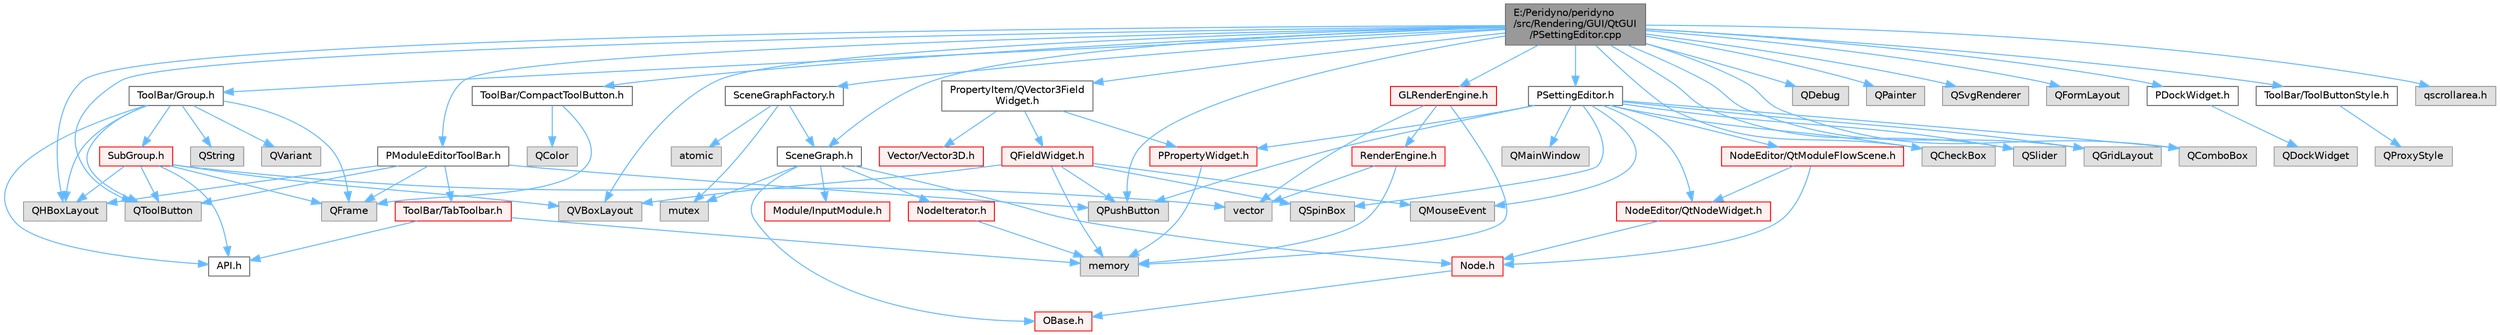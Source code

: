 digraph "E:/Peridyno/peridyno/src/Rendering/GUI/QtGUI/PSettingEditor.cpp"
{
 // LATEX_PDF_SIZE
  bgcolor="transparent";
  edge [fontname=Helvetica,fontsize=10,labelfontname=Helvetica,labelfontsize=10];
  node [fontname=Helvetica,fontsize=10,shape=box,height=0.2,width=0.4];
  Node1 [id="Node000001",label="E:/Peridyno/peridyno\l/src/Rendering/GUI/QtGUI\l/PSettingEditor.cpp",height=0.2,width=0.4,color="gray40", fillcolor="grey60", style="filled", fontcolor="black",tooltip=" "];
  Node1 -> Node2 [id="edge1_Node000001_Node000002",color="steelblue1",style="solid",tooltip=" "];
  Node2 [id="Node000002",label="PSettingEditor.h",height=0.2,width=0.4,color="grey40", fillcolor="white", style="filled",URL="$_p_setting_editor_8h.html",tooltip=" "];
  Node2 -> Node3 [id="edge2_Node000002_Node000003",color="steelblue1",style="solid",tooltip=" "];
  Node3 [id="Node000003",label="QMainWindow",height=0.2,width=0.4,color="grey60", fillcolor="#E0E0E0", style="filled",tooltip=" "];
  Node2 -> Node4 [id="edge3_Node000002_Node000004",color="steelblue1",style="solid",tooltip=" "];
  Node4 [id="Node000004",label="QMouseEvent",height=0.2,width=0.4,color="grey60", fillcolor="#E0E0E0", style="filled",tooltip=" "];
  Node2 -> Node5 [id="edge4_Node000002_Node000005",color="steelblue1",style="solid",tooltip=" "];
  Node5 [id="Node000005",label="QCheckBox",height=0.2,width=0.4,color="grey60", fillcolor="#E0E0E0", style="filled",tooltip=" "];
  Node2 -> Node6 [id="edge5_Node000002_Node000006",color="steelblue1",style="solid",tooltip=" "];
  Node6 [id="Node000006",label="QSlider",height=0.2,width=0.4,color="grey60", fillcolor="#E0E0E0", style="filled",tooltip=" "];
  Node2 -> Node7 [id="edge6_Node000002_Node000007",color="steelblue1",style="solid",tooltip=" "];
  Node7 [id="Node000007",label="QPushButton",height=0.2,width=0.4,color="grey60", fillcolor="#E0E0E0", style="filled",tooltip=" "];
  Node2 -> Node8 [id="edge7_Node000002_Node000008",color="steelblue1",style="solid",tooltip=" "];
  Node8 [id="Node000008",label="QGridLayout",height=0.2,width=0.4,color="grey60", fillcolor="#E0E0E0", style="filled",tooltip=" "];
  Node2 -> Node9 [id="edge8_Node000002_Node000009",color="steelblue1",style="solid",tooltip=" "];
  Node9 [id="Node000009",label="QComboBox",height=0.2,width=0.4,color="grey60", fillcolor="#E0E0E0", style="filled",tooltip=" "];
  Node2 -> Node10 [id="edge9_Node000002_Node000010",color="steelblue1",style="solid",tooltip=" "];
  Node10 [id="Node000010",label="QSpinBox",height=0.2,width=0.4,color="grey60", fillcolor="#E0E0E0", style="filled",tooltip=" "];
  Node2 -> Node11 [id="edge10_Node000002_Node000011",color="steelblue1",style="solid",tooltip=" "];
  Node11 [id="Node000011",label="NodeEditor/QtNodeWidget.h",height=0.2,width=0.4,color="red", fillcolor="#FFF0F0", style="filled",URL="$_qt_node_widget_8h.html",tooltip=" "];
  Node11 -> Node16 [id="edge11_Node000011_Node000016",color="steelblue1",style="solid",tooltip=" "];
  Node16 [id="Node000016",label="Node.h",height=0.2,width=0.4,color="red", fillcolor="#FFF0F0", style="filled",URL="$_node_8h.html",tooltip=" "];
  Node16 -> Node17 [id="edge12_Node000016_Node000017",color="steelblue1",style="solid",tooltip=" "];
  Node17 [id="Node000017",label="OBase.h",height=0.2,width=0.4,color="red", fillcolor="#FFF0F0", style="filled",URL="$_o_base_8h.html",tooltip=" "];
  Node2 -> Node112 [id="edge13_Node000002_Node000112",color="steelblue1",style="solid",tooltip=" "];
  Node112 [id="Node000112",label="NodeEditor/QtModuleFlowScene.h",height=0.2,width=0.4,color="red", fillcolor="#FFF0F0", style="filled",URL="$_qt_module_flow_scene_8h.html",tooltip=" "];
  Node112 -> Node16 [id="edge14_Node000112_Node000016",color="steelblue1",style="solid",tooltip=" "];
  Node112 -> Node11 [id="edge15_Node000112_Node000011",color="steelblue1",style="solid",tooltip=" "];
  Node2 -> Node114 [id="edge16_Node000002_Node000114",color="steelblue1",style="solid",tooltip=" "];
  Node114 [id="Node000114",label="PPropertyWidget.h",height=0.2,width=0.4,color="red", fillcolor="#FFF0F0", style="filled",URL="$_p_property_widget_8h.html",tooltip=" "];
  Node114 -> Node35 [id="edge17_Node000114_Node000035",color="steelblue1",style="solid",tooltip=" "];
  Node35 [id="Node000035",label="memory",height=0.2,width=0.4,color="grey60", fillcolor="#E0E0E0", style="filled",tooltip=" "];
  Node1 -> Node116 [id="edge18_Node000001_Node000116",color="steelblue1",style="solid",tooltip=" "];
  Node116 [id="Node000116",label="QHBoxLayout",height=0.2,width=0.4,color="grey60", fillcolor="#E0E0E0", style="filled",tooltip=" "];
  Node1 -> Node117 [id="edge19_Node000001_Node000117",color="steelblue1",style="solid",tooltip=" "];
  Node117 [id="Node000117",label="QDebug",height=0.2,width=0.4,color="grey60", fillcolor="#E0E0E0", style="filled",tooltip=" "];
  Node1 -> Node118 [id="edge20_Node000001_Node000118",color="steelblue1",style="solid",tooltip=" "];
  Node118 [id="Node000118",label="QVBoxLayout",height=0.2,width=0.4,color="grey60", fillcolor="#E0E0E0", style="filled",tooltip=" "];
  Node1 -> Node119 [id="edge21_Node000001_Node000119",color="steelblue1",style="solid",tooltip=" "];
  Node119 [id="Node000119",label="QPainter",height=0.2,width=0.4,color="grey60", fillcolor="#E0E0E0", style="filled",tooltip=" "];
  Node1 -> Node7 [id="edge22_Node000001_Node000007",color="steelblue1",style="solid",tooltip=" "];
  Node1 -> Node120 [id="edge23_Node000001_Node000120",color="steelblue1",style="solid",tooltip=" "];
  Node120 [id="Node000120",label="QToolButton",height=0.2,width=0.4,color="grey60", fillcolor="#E0E0E0", style="filled",tooltip=" "];
  Node1 -> Node121 [id="edge24_Node000001_Node000121",color="steelblue1",style="solid",tooltip=" "];
  Node121 [id="Node000121",label="QSvgRenderer",height=0.2,width=0.4,color="grey60", fillcolor="#E0E0E0", style="filled",tooltip=" "];
  Node1 -> Node8 [id="edge25_Node000001_Node000008",color="steelblue1",style="solid",tooltip=" "];
  Node1 -> Node122 [id="edge26_Node000001_Node000122",color="steelblue1",style="solid",tooltip=" "];
  Node122 [id="Node000122",label="QFormLayout",height=0.2,width=0.4,color="grey60", fillcolor="#E0E0E0", style="filled",tooltip=" "];
  Node1 -> Node9 [id="edge27_Node000001_Node000009",color="steelblue1",style="solid",tooltip=" "];
  Node1 -> Node5 [id="edge28_Node000001_Node000005",color="steelblue1",style="solid",tooltip=" "];
  Node1 -> Node6 [id="edge29_Node000001_Node000006",color="steelblue1",style="solid",tooltip=" "];
  Node1 -> Node123 [id="edge30_Node000001_Node000123",color="steelblue1",style="solid",tooltip=" "];
  Node123 [id="Node000123",label="PDockWidget.h",height=0.2,width=0.4,color="grey40", fillcolor="white", style="filled",URL="$_p_dock_widget_8h.html",tooltip=" "];
  Node123 -> Node124 [id="edge31_Node000123_Node000124",color="steelblue1",style="solid",tooltip=" "];
  Node124 [id="Node000124",label="QDockWidget",height=0.2,width=0.4,color="grey60", fillcolor="#E0E0E0", style="filled",tooltip=" "];
  Node1 -> Node125 [id="edge32_Node000001_Node000125",color="steelblue1",style="solid",tooltip=" "];
  Node125 [id="Node000125",label="PModuleEditorToolBar.h",height=0.2,width=0.4,color="grey40", fillcolor="white", style="filled",URL="$_p_module_editor_tool_bar_8h.html",tooltip=" "];
  Node125 -> Node126 [id="edge33_Node000125_Node000126",color="steelblue1",style="solid",tooltip=" "];
  Node126 [id="Node000126",label="ToolBar/TabToolbar.h",height=0.2,width=0.4,color="red", fillcolor="#FFF0F0", style="filled",URL="$_tab_toolbar_8h.html",tooltip=" "];
  Node126 -> Node35 [id="edge34_Node000126_Node000035",color="steelblue1",style="solid",tooltip=" "];
  Node126 -> Node131 [id="edge35_Node000126_Node000131",color="steelblue1",style="solid",tooltip=" "];
  Node131 [id="Node000131",label="API.h",height=0.2,width=0.4,color="grey40", fillcolor="white", style="filled",URL="$_a_p_i_8h.html",tooltip=" "];
  Node125 -> Node120 [id="edge36_Node000125_Node000120",color="steelblue1",style="solid",tooltip=" "];
  Node125 -> Node7 [id="edge37_Node000125_Node000007",color="steelblue1",style="solid",tooltip=" "];
  Node125 -> Node116 [id="edge38_Node000125_Node000116",color="steelblue1",style="solid",tooltip=" "];
  Node125 -> Node132 [id="edge39_Node000125_Node000132",color="steelblue1",style="solid",tooltip=" "];
  Node132 [id="Node000132",label="QFrame",height=0.2,width=0.4,color="grey60", fillcolor="#E0E0E0", style="filled",tooltip=" "];
  Node1 -> Node133 [id="edge40_Node000001_Node000133",color="steelblue1",style="solid",tooltip=" "];
  Node133 [id="Node000133",label="ToolBar/Group.h",height=0.2,width=0.4,color="grey40", fillcolor="white", style="filled",URL="$_rendering_2_g_u_i_2_qt_g_u_i_2_tool_bar_2_group_8h.html",tooltip=" "];
  Node133 -> Node132 [id="edge41_Node000133_Node000132",color="steelblue1",style="solid",tooltip=" "];
  Node133 -> Node134 [id="edge42_Node000133_Node000134",color="steelblue1",style="solid",tooltip=" "];
  Node134 [id="Node000134",label="QString",height=0.2,width=0.4,color="grey60", fillcolor="#E0E0E0", style="filled",tooltip=" "];
  Node133 -> Node120 [id="edge43_Node000133_Node000120",color="steelblue1",style="solid",tooltip=" "];
  Node133 -> Node116 [id="edge44_Node000133_Node000116",color="steelblue1",style="solid",tooltip=" "];
  Node133 -> Node135 [id="edge45_Node000133_Node000135",color="steelblue1",style="solid",tooltip=" "];
  Node135 [id="Node000135",label="QVariant",height=0.2,width=0.4,color="grey60", fillcolor="#E0E0E0", style="filled",tooltip=" "];
  Node133 -> Node131 [id="edge46_Node000133_Node000131",color="steelblue1",style="solid",tooltip=" "];
  Node133 -> Node136 [id="edge47_Node000133_Node000136",color="steelblue1",style="solid",tooltip=" "];
  Node136 [id="Node000136",label="SubGroup.h",height=0.2,width=0.4,color="red", fillcolor="#FFF0F0", style="filled",URL="$_sub_group_8h.html",tooltip=" "];
  Node136 -> Node132 [id="edge48_Node000136_Node000132",color="steelblue1",style="solid",tooltip=" "];
  Node136 -> Node120 [id="edge49_Node000136_Node000120",color="steelblue1",style="solid",tooltip=" "];
  Node136 -> Node118 [id="edge50_Node000136_Node000118",color="steelblue1",style="solid",tooltip=" "];
  Node136 -> Node116 [id="edge51_Node000136_Node000116",color="steelblue1",style="solid",tooltip=" "];
  Node136 -> Node34 [id="edge52_Node000136_Node000034",color="steelblue1",style="solid",tooltip=" "];
  Node34 [id="Node000034",label="vector",height=0.2,width=0.4,color="grey60", fillcolor="#E0E0E0", style="filled",tooltip=" "];
  Node136 -> Node131 [id="edge53_Node000136_Node000131",color="steelblue1",style="solid",tooltip=" "];
  Node1 -> Node141 [id="edge54_Node000001_Node000141",color="steelblue1",style="solid",tooltip=" "];
  Node141 [id="Node000141",label="ToolBar/ToolButtonStyle.h",height=0.2,width=0.4,color="grey40", fillcolor="white", style="filled",URL="$_tool_button_style_8h.html",tooltip=" "];
  Node141 -> Node142 [id="edge55_Node000141_Node000142",color="steelblue1",style="solid",tooltip=" "];
  Node142 [id="Node000142",label="QProxyStyle",height=0.2,width=0.4,color="grey60", fillcolor="#E0E0E0", style="filled",tooltip=" "];
  Node1 -> Node143 [id="edge56_Node000001_Node000143",color="steelblue1",style="solid",tooltip=" "];
  Node143 [id="Node000143",label="ToolBar/CompactToolButton.h",height=0.2,width=0.4,color="grey40", fillcolor="white", style="filled",URL="$_compact_tool_button_8h.html",tooltip=" "];
  Node143 -> Node132 [id="edge57_Node000143_Node000132",color="steelblue1",style="solid",tooltip=" "];
  Node143 -> Node144 [id="edge58_Node000143_Node000144",color="steelblue1",style="solid",tooltip=" "];
  Node144 [id="Node000144",label="QColor",height=0.2,width=0.4,color="grey60", fillcolor="#E0E0E0", style="filled",tooltip=" "];
  Node1 -> Node145 [id="edge59_Node000001_Node000145",color="steelblue1",style="solid",tooltip=" "];
  Node145 [id="Node000145",label="qscrollarea.h",height=0.2,width=0.4,color="grey60", fillcolor="#E0E0E0", style="filled",tooltip=" "];
  Node1 -> Node146 [id="edge60_Node000001_Node000146",color="steelblue1",style="solid",tooltip=" "];
  Node146 [id="Node000146",label="PropertyItem/QVector3Field\lWidget.h",height=0.2,width=0.4,color="grey40", fillcolor="white", style="filled",URL="$_q_vector3_field_widget_8h.html",tooltip=" "];
  Node146 -> Node147 [id="edge61_Node000146_Node000147",color="steelblue1",style="solid",tooltip=" "];
  Node147 [id="Node000147",label="QFieldWidget.h",height=0.2,width=0.4,color="red", fillcolor="#FFF0F0", style="filled",URL="$_q_field_widget_8h.html",tooltip=" "];
  Node147 -> Node7 [id="edge62_Node000147_Node000007",color="steelblue1",style="solid",tooltip=" "];
  Node147 -> Node10 [id="edge63_Node000147_Node000010",color="steelblue1",style="solid",tooltip=" "];
  Node147 -> Node4 [id="edge64_Node000147_Node000004",color="steelblue1",style="solid",tooltip=" "];
  Node147 -> Node118 [id="edge65_Node000147_Node000118",color="steelblue1",style="solid",tooltip=" "];
  Node147 -> Node35 [id="edge66_Node000147_Node000035",color="steelblue1",style="solid",tooltip=" "];
  Node146 -> Node114 [id="edge67_Node000146_Node000114",color="steelblue1",style="solid",tooltip=" "];
  Node146 -> Node51 [id="edge68_Node000146_Node000051",color="steelblue1",style="solid",tooltip=" "];
  Node51 [id="Node000051",label="Vector/Vector3D.h",height=0.2,width=0.4,color="red", fillcolor="#FFF0F0", style="filled",URL="$_vector3_d_8h.html",tooltip=" "];
  Node1 -> Node156 [id="edge69_Node000001_Node000156",color="steelblue1",style="solid",tooltip=" "];
  Node156 [id="Node000156",label="SceneGraphFactory.h",height=0.2,width=0.4,color="grey40", fillcolor="white", style="filled",URL="$_scene_graph_factory_8h.html",tooltip=" "];
  Node156 -> Node27 [id="edge70_Node000156_Node000027",color="steelblue1",style="solid",tooltip=" "];
  Node27 [id="Node000027",label="atomic",height=0.2,width=0.4,color="grey60", fillcolor="#E0E0E0", style="filled",tooltip=" "];
  Node156 -> Node89 [id="edge71_Node000156_Node000089",color="steelblue1",style="solid",tooltip=" "];
  Node89 [id="Node000089",label="mutex",height=0.2,width=0.4,color="grey60", fillcolor="#E0E0E0", style="filled",tooltip=" "];
  Node156 -> Node157 [id="edge72_Node000156_Node000157",color="steelblue1",style="solid",tooltip=" "];
  Node157 [id="Node000157",label="SceneGraph.h",height=0.2,width=0.4,color="grey40", fillcolor="white", style="filled",URL="$_scene_graph_8h.html",tooltip=" "];
  Node157 -> Node17 [id="edge73_Node000157_Node000017",color="steelblue1",style="solid",tooltip=" "];
  Node157 -> Node16 [id="edge74_Node000157_Node000016",color="steelblue1",style="solid",tooltip=" "];
  Node157 -> Node158 [id="edge75_Node000157_Node000158",color="steelblue1",style="solid",tooltip=" "];
  Node158 [id="Node000158",label="NodeIterator.h",height=0.2,width=0.4,color="red", fillcolor="#FFF0F0", style="filled",URL="$_node_iterator_8h.html",tooltip=" "];
  Node158 -> Node35 [id="edge76_Node000158_Node000035",color="steelblue1",style="solid",tooltip=" "];
  Node157 -> Node161 [id="edge77_Node000157_Node000161",color="steelblue1",style="solid",tooltip=" "];
  Node161 [id="Node000161",label="Module/InputModule.h",height=0.2,width=0.4,color="red", fillcolor="#FFF0F0", style="filled",URL="$_input_module_8h.html",tooltip=" "];
  Node157 -> Node89 [id="edge78_Node000157_Node000089",color="steelblue1",style="solid",tooltip=" "];
  Node1 -> Node157 [id="edge79_Node000001_Node000157",color="steelblue1",style="solid",tooltip=" "];
  Node1 -> Node167 [id="edge80_Node000001_Node000167",color="steelblue1",style="solid",tooltip=" "];
  Node167 [id="Node000167",label="GLRenderEngine.h",height=0.2,width=0.4,color="red", fillcolor="#FFF0F0", style="filled",URL="$_g_l_render_engine_8h.html",tooltip=" "];
  Node167 -> Node35 [id="edge81_Node000167_Node000035",color="steelblue1",style="solid",tooltip=" "];
  Node167 -> Node34 [id="edge82_Node000167_Node000034",color="steelblue1",style="solid",tooltip=" "];
  Node167 -> Node168 [id="edge83_Node000167_Node000168",color="steelblue1",style="solid",tooltip=" "];
  Node168 [id="Node000168",label="RenderEngine.h",height=0.2,width=0.4,color="red", fillcolor="#FFF0F0", style="filled",URL="$_render_engine_8h.html",tooltip=" "];
  Node168 -> Node35 [id="edge84_Node000168_Node000035",color="steelblue1",style="solid",tooltip=" "];
  Node168 -> Node34 [id="edge85_Node000168_Node000034",color="steelblue1",style="solid",tooltip=" "];
}
